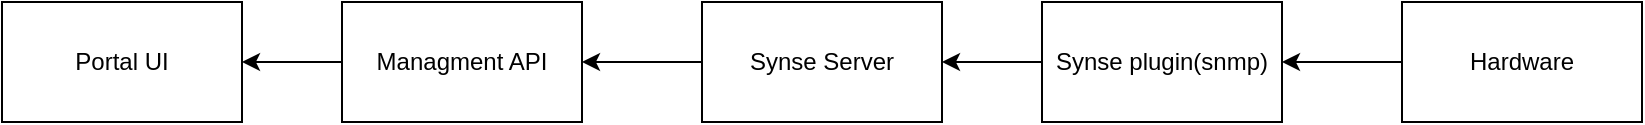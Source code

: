 <mxfile version="20.0.3" type="github" pages="2">
  <diagram id="1RxbeGeylmb_Sk9DzVwG" name="Page-1">
    <mxGraphModel dx="1298" dy="802" grid="1" gridSize="10" guides="1" tooltips="1" connect="1" arrows="1" fold="1" page="1" pageScale="1" pageWidth="850" pageHeight="1100" math="0" shadow="0">
      <root>
        <mxCell id="0" />
        <mxCell id="1" parent="0" />
        <mxCell id="3aPtXWCxgc5EuKdOv9uP-1" value="Portal UI" style="rounded=0;whiteSpace=wrap;html=1;" vertex="1" parent="1">
          <mxGeometry x="10" y="170" width="120" height="60" as="geometry" />
        </mxCell>
        <mxCell id="3aPtXWCxgc5EuKdOv9uP-2" value="" style="edgeStyle=orthogonalEdgeStyle;rounded=0;orthogonalLoop=1;jettySize=auto;html=1;" edge="1" parent="1" source="3aPtXWCxgc5EuKdOv9uP-3" target="3aPtXWCxgc5EuKdOv9uP-1">
          <mxGeometry relative="1" as="geometry" />
        </mxCell>
        <mxCell id="3aPtXWCxgc5EuKdOv9uP-3" value="Managment API" style="rounded=0;whiteSpace=wrap;html=1;" vertex="1" parent="1">
          <mxGeometry x="180" y="170" width="120" height="60" as="geometry" />
        </mxCell>
        <mxCell id="3aPtXWCxgc5EuKdOv9uP-4" value="" style="edgeStyle=orthogonalEdgeStyle;rounded=0;orthogonalLoop=1;jettySize=auto;html=1;" edge="1" parent="1" source="3aPtXWCxgc5EuKdOv9uP-5" target="3aPtXWCxgc5EuKdOv9uP-3">
          <mxGeometry relative="1" as="geometry" />
        </mxCell>
        <mxCell id="3aPtXWCxgc5EuKdOv9uP-5" value="Synse Server" style="rounded=0;whiteSpace=wrap;html=1;" vertex="1" parent="1">
          <mxGeometry x="360" y="170" width="120" height="60" as="geometry" />
        </mxCell>
        <mxCell id="3aPtXWCxgc5EuKdOv9uP-6" value="" style="edgeStyle=orthogonalEdgeStyle;rounded=0;orthogonalLoop=1;jettySize=auto;html=1;" edge="1" parent="1" source="3aPtXWCxgc5EuKdOv9uP-7" target="3aPtXWCxgc5EuKdOv9uP-5">
          <mxGeometry relative="1" as="geometry" />
        </mxCell>
        <mxCell id="3aPtXWCxgc5EuKdOv9uP-7" value="Synse plugin(snmp)" style="rounded=0;whiteSpace=wrap;html=1;" vertex="1" parent="1">
          <mxGeometry x="530" y="170" width="120" height="60" as="geometry" />
        </mxCell>
        <mxCell id="3aPtXWCxgc5EuKdOv9uP-8" value="" style="edgeStyle=orthogonalEdgeStyle;rounded=0;orthogonalLoop=1;jettySize=auto;html=1;" edge="1" parent="1" source="3aPtXWCxgc5EuKdOv9uP-9" target="3aPtXWCxgc5EuKdOv9uP-7">
          <mxGeometry relative="1" as="geometry" />
        </mxCell>
        <mxCell id="3aPtXWCxgc5EuKdOv9uP-9" value="Hardware" style="rounded=0;whiteSpace=wrap;html=1;" vertex="1" parent="1">
          <mxGeometry x="710" y="170" width="120" height="60" as="geometry" />
        </mxCell>
      </root>
    </mxGraphModel>
  </diagram>
  <diagram id="Mwdj6r_NZ2qyA1FYuE4o" name="Page-2">
    <mxGraphModel dx="1298" dy="802" grid="1" gridSize="10" guides="1" tooltips="1" connect="1" arrows="1" fold="1" page="1" pageScale="1" pageWidth="850" pageHeight="1100" math="0" shadow="0">
      <root>
        <mxCell id="0" />
        <mxCell id="1" parent="0" />
        <mxCell id="JWDo0IMA3wYGbSsYpGFA-1" value="Synse Server" style="shape=umlLifeline;perimeter=lifelinePerimeter;whiteSpace=wrap;html=1;container=1;collapsible=0;recursiveResize=0;outlineConnect=0;rounded=1;shadow=0;comic=0;labelBackgroundColor=none;strokeWidth=1;fontFamily=Verdana;fontSize=12;align=center;" vertex="1" parent="1">
          <mxGeometry x="400" y="80" width="100" height="580" as="geometry" />
        </mxCell>
        <mxCell id="JWDo0IMA3wYGbSsYpGFA-2" value="" style="html=1;points=[];perimeter=orthogonalPerimeter;rounded=0;shadow=0;comic=0;labelBackgroundColor=none;strokeWidth=1;fontFamily=Verdana;fontSize=12;align=center;" vertex="1" parent="JWDo0IMA3wYGbSsYpGFA-1">
          <mxGeometry x="45" y="120" width="10" height="420" as="geometry" />
        </mxCell>
        <mxCell id="JWDo0IMA3wYGbSsYpGFA-3" value="Plugin Manager" style="shape=umlLifeline;perimeter=lifelinePerimeter;whiteSpace=wrap;html=1;container=1;collapsible=0;recursiveResize=0;outlineConnect=0;rounded=1;shadow=0;comic=0;labelBackgroundColor=none;strokeWidth=1;fontFamily=Verdana;fontSize=12;align=center;" vertex="1" parent="1">
          <mxGeometry x="540" y="80" width="100" height="580" as="geometry" />
        </mxCell>
        <mxCell id="JWDo0IMA3wYGbSsYpGFA-4" value="pull new asset instance&lt;br&gt;information" style="html=1;verticalAlign=bottom;endArrow=block;labelBackgroundColor=none;fontFamily=Verdana;fontSize=12;" edge="1" parent="JWDo0IMA3wYGbSsYpGFA-3">
          <mxGeometry relative="1" as="geometry">
            <mxPoint x="60" y="160" as="sourcePoint" />
            <mxPoint x="185" y="160" as="targetPoint" />
          </mxGeometry>
        </mxCell>
        <mxCell id="JWDo0IMA3wYGbSsYpGFA-5" value="return" style="html=1;verticalAlign=bottom;endArrow=open;dashed=1;endSize=8;labelBackgroundColor=none;fontFamily=Verdana;fontSize=12;" edge="1" parent="JWDo0IMA3wYGbSsYpGFA-3">
          <mxGeometry relative="1" as="geometry">
            <mxPoint x="55" y="500" as="targetPoint" />
            <mxPoint x="175" y="500" as="sourcePoint" />
          </mxGeometry>
        </mxCell>
        <mxCell id="JWDo0IMA3wYGbSsYpGFA-6" value="Plugin Delegate" style="shape=umlLifeline;perimeter=lifelinePerimeter;whiteSpace=wrap;html=1;container=1;collapsible=0;recursiveResize=0;outlineConnect=0;rounded=1;shadow=0;comic=0;labelBackgroundColor=none;strokeWidth=1;fontFamily=Verdana;fontSize=12;align=center;" vertex="1" parent="1">
          <mxGeometry x="790" y="80" width="100" height="580" as="geometry" />
        </mxCell>
        <mxCell id="JWDo0IMA3wYGbSsYpGFA-7" value="" style="html=1;points=[];perimeter=orthogonalPerimeter;rounded=0;shadow=0;comic=0;labelBackgroundColor=none;strokeWidth=1;fontFamily=Verdana;fontSize=12;align=center;" vertex="1" parent="JWDo0IMA3wYGbSsYpGFA-6">
          <mxGeometry x="45" y="360" width="10" height="60" as="geometry" />
        </mxCell>
        <mxCell id="JWDo0IMA3wYGbSsYpGFA-8" value="return" style="html=1;verticalAlign=bottom;endArrow=open;dashed=1;endSize=8;labelBackgroundColor=none;fontFamily=Verdana;fontSize=12;" edge="1" parent="JWDo0IMA3wYGbSsYpGFA-6">
          <mxGeometry relative="1" as="geometry">
            <mxPoint x="60" y="400" as="targetPoint" />
            <mxPoint x="180" y="400" as="sourcePoint" />
          </mxGeometry>
        </mxCell>
        <mxCell id="JWDo0IMA3wYGbSsYpGFA-9" value="Data Accessor" style="shape=umlLifeline;perimeter=lifelinePerimeter;whiteSpace=wrap;html=1;container=1;collapsible=0;recursiveResize=0;outlineConnect=0;rounded=1;shadow=0;comic=0;labelBackgroundColor=none;strokeWidth=1;fontFamily=Verdana;fontSize=12;align=center;" vertex="1" parent="1">
          <mxGeometry x="680" y="80" width="100" height="580" as="geometry" />
        </mxCell>
        <mxCell id="JWDo0IMA3wYGbSsYpGFA-10" value="" style="html=1;points=[];perimeter=orthogonalPerimeter;rounded=0;shadow=0;comic=0;labelBackgroundColor=none;strokeWidth=1;fontFamily=Verdana;fontSize=12;align=center;" vertex="1" parent="JWDo0IMA3wYGbSsYpGFA-9">
          <mxGeometry x="45" y="140" width="10" height="60" as="geometry" />
        </mxCell>
        <mxCell id="JWDo0IMA3wYGbSsYpGFA-11" value="" style="html=1;points=[];perimeter=orthogonalPerimeter;rounded=0;shadow=0;comic=0;labelBackgroundColor=none;strokeWidth=1;fontFamily=Verdana;fontSize=12;align=center;" vertex="1" parent="JWDo0IMA3wYGbSsYpGFA-9">
          <mxGeometry x="45" y="450" width="10" height="80" as="geometry" />
        </mxCell>
        <mxCell id="JWDo0IMA3wYGbSsYpGFA-12" value="push config to plugins" style="html=1;verticalAlign=bottom;endArrow=block;labelBackgroundColor=none;fontFamily=Verdana;fontSize=12;exitX=1.1;exitY=0.853;exitDx=0;exitDy=0;exitPerimeter=0;" edge="1" parent="JWDo0IMA3wYGbSsYpGFA-9">
          <mxGeometry relative="1" as="geometry">
            <mxPoint x="-80" y="370.0" as="sourcePoint" />
            <mxPoint x="150" y="370" as="targetPoint" />
          </mxGeometry>
        </mxCell>
        <mxCell id="JWDo0IMA3wYGbSsYpGFA-13" value="" style="html=1;points=[];perimeter=orthogonalPerimeter;rounded=0;shadow=0;comic=0;labelBackgroundColor=none;strokeWidth=1;fontFamily=Verdana;fontSize=12;align=center;" vertex="1" parent="1">
          <mxGeometry x="585" y="220" width="10" height="390" as="geometry" />
        </mxCell>
        <mxCell id="JWDo0IMA3wYGbSsYpGFA-14" value="refresh config&lt;br&gt;periodically" style="html=1;verticalAlign=bottom;endArrow=block;labelBackgroundColor=none;fontFamily=Verdana;fontSize=12;edgeStyle=elbowEdgeStyle;elbow=vertical;" edge="1" parent="1" source="JWDo0IMA3wYGbSsYpGFA-2" target="JWDo0IMA3wYGbSsYpGFA-13">
          <mxGeometry relative="1" as="geometry">
            <mxPoint x="510" y="220" as="sourcePoint" />
            <Array as="points">
              <mxPoint x="460" y="220" />
            </Array>
          </mxGeometry>
        </mxCell>
        <mxCell id="JWDo0IMA3wYGbSsYpGFA-15" value="mark records as &lt;br&gt;processed&amp;nbsp;" style="html=1;verticalAlign=bottom;endArrow=block;labelBackgroundColor=none;fontFamily=Verdana;fontSize=12;exitX=1.1;exitY=0.853;exitDx=0;exitDy=0;exitPerimeter=0;" edge="1" parent="1" source="JWDo0IMA3wYGbSsYpGFA-13">
          <mxGeometry relative="1" as="geometry">
            <mxPoint x="595" y="590" as="sourcePoint" />
            <mxPoint x="720" y="553" as="targetPoint" />
          </mxGeometry>
        </mxCell>
        <mxCell id="JWDo0IMA3wYGbSsYpGFA-16" value="return" style="html=1;verticalAlign=bottom;endArrow=open;dashed=1;endSize=8;labelBackgroundColor=none;fontFamily=Verdana;fontSize=12;edgeStyle=elbowEdgeStyle;elbow=vertical;" edge="1" parent="1">
          <mxGeometry relative="1" as="geometry">
            <mxPoint x="460" y="600" as="targetPoint" />
            <Array as="points">
              <mxPoint x="570" y="600" />
            </Array>
            <mxPoint x="580" y="600" as="sourcePoint" />
          </mxGeometry>
        </mxCell>
        <mxCell id="JWDo0IMA3wYGbSsYpGFA-17" value="Existing code need to be changed" style="shape=note;whiteSpace=wrap;html=1;size=14;verticalAlign=top;align=left;spacingTop=-6;rounded=0;shadow=0;comic=0;labelBackgroundColor=none;strokeWidth=1;fontFamily=Verdana;fontSize=12" vertex="1" parent="1">
          <mxGeometry x="400" y="20" width="100" height="45" as="geometry" />
        </mxCell>
        <mxCell id="JWDo0IMA3wYGbSsYpGFA-18" value="new code to be created" style="shape=note;whiteSpace=wrap;html=1;size=14;verticalAlign=top;align=left;spacingTop=-6;rounded=0;shadow=0;comic=0;labelBackgroundColor=none;strokeWidth=1;fontFamily=Verdana;fontSize=12" vertex="1" parent="1">
          <mxGeometry x="540" y="30" width="100" height="35" as="geometry" />
        </mxCell>
        <mxCell id="JWDo0IMA3wYGbSsYpGFA-19" value="Plugin delegate for each protocol" style="shape=note;whiteSpace=wrap;html=1;size=14;verticalAlign=top;align=left;spacingTop=-6;rounded=0;shadow=0;comic=0;labelBackgroundColor=none;strokeWidth=1;fontFamily=Verdana;fontSize=12" vertex="1" parent="1">
          <mxGeometry x="790" y="30" width="110" height="35" as="geometry" />
        </mxCell>
        <mxCell id="JWDo0IMA3wYGbSsYpGFA-20" value="Postgres DB accessor code" style="shape=note;whiteSpace=wrap;html=1;size=14;verticalAlign=top;align=left;spacingTop=-6;rounded=0;shadow=0;comic=0;labelBackgroundColor=none;strokeWidth=1;fontFamily=Verdana;fontSize=12" vertex="1" parent="1">
          <mxGeometry x="680" y="30" width="100" height="35" as="geometry" />
        </mxCell>
        <mxCell id="JWDo0IMA3wYGbSsYpGFA-21" value="Synse Plugin" style="shape=umlLifeline;perimeter=lifelinePerimeter;whiteSpace=wrap;html=1;container=1;collapsible=0;recursiveResize=0;outlineConnect=0;rounded=1;shadow=0;comic=0;labelBackgroundColor=none;strokeWidth=1;fontFamily=Verdana;fontSize=12;align=center;" vertex="1" parent="1">
          <mxGeometry x="930" y="80" width="100" height="580" as="geometry" />
        </mxCell>
        <mxCell id="JWDo0IMA3wYGbSsYpGFA-22" value="" style="html=1;points=[];perimeter=orthogonalPerimeter;rounded=0;shadow=0;comic=0;labelBackgroundColor=none;strokeWidth=1;fontFamily=Verdana;fontSize=12;align=center;" vertex="1" parent="JWDo0IMA3wYGbSsYpGFA-21">
          <mxGeometry x="45" y="370" width="10" height="40" as="geometry" />
        </mxCell>
        <mxCell id="JWDo0IMA3wYGbSsYpGFA-23" value="Synse framework" style="shape=note;whiteSpace=wrap;html=1;size=14;verticalAlign=top;align=left;spacingTop=-6;rounded=0;shadow=0;comic=0;labelBackgroundColor=none;strokeWidth=1;fontFamily=Verdana;fontSize=12" vertex="1" parent="1">
          <mxGeometry x="930" y="30" width="100" height="35" as="geometry" />
        </mxCell>
        <mxCell id="JWDo0IMA3wYGbSsYpGFA-24" value="delete old config&amp;nbsp;" style="html=1;verticalAlign=bottom;endArrow=block;labelBackgroundColor=none;fontFamily=Verdana;fontSize=12;elbow=vertical;edgeStyle=orthogonalEdgeStyle;curved=1;exitX=1.066;exitY=0.713;exitPerimeter=0;" edge="1" parent="1">
          <mxGeometry relative="1" as="geometry">
            <mxPoint x="605.66" y="310.01" as="sourcePoint" />
            <mxPoint x="600" y="349.1" as="targetPoint" />
            <Array as="points">
              <mxPoint x="655" y="310.1" />
              <mxPoint x="655" y="349.1" />
            </Array>
          </mxGeometry>
        </mxCell>
        <mxCell id="JWDo0IMA3wYGbSsYpGFA-25" value="update&lt;br&gt;metrics config for&lt;br&gt;reading" style="html=1;verticalAlign=bottom;endArrow=block;labelBackgroundColor=none;fontFamily=Verdana;fontSize=12;elbow=vertical;edgeStyle=orthogonalEdgeStyle;curved=1;exitX=1.066;exitY=0.713;exitPerimeter=0;" edge="1" parent="1">
          <mxGeometry relative="1" as="geometry">
            <mxPoint x="605.66" y="386.01" as="sourcePoint" />
            <mxPoint x="600" y="425.1" as="targetPoint" />
            <Array as="points">
              <mxPoint x="655" y="386" />
              <mxPoint x="655" y="425" />
            </Array>
          </mxGeometry>
        </mxCell>
        <mxCell id="JWDo0IMA3wYGbSsYpGFA-26" value="update the plugin&lt;br&gt;based on protocol" style="html=1;verticalAlign=bottom;endArrow=block;labelBackgroundColor=none;fontFamily=Verdana;fontSize=12;exitX=1.1;exitY=0.853;exitDx=0;exitDy=0;exitPerimeter=0;" edge="1" parent="1">
          <mxGeometry relative="1" as="geometry">
            <mxPoint x="845" y="460" as="sourcePoint" />
            <mxPoint x="970" y="460" as="targetPoint" />
          </mxGeometry>
        </mxCell>
        <mxCell id="JWDo0IMA3wYGbSsYpGFA-27" value="return" style="html=1;verticalAlign=bottom;endArrow=open;dashed=1;endSize=8;labelBackgroundColor=none;fontFamily=Verdana;fontSize=12;exitX=-0.1;exitY=0.792;exitDx=0;exitDy=0;exitPerimeter=0;" edge="1" parent="1" source="JWDo0IMA3wYGbSsYpGFA-7">
          <mxGeometry relative="1" as="geometry">
            <mxPoint x="600" y="488" as="targetPoint" />
            <mxPoint x="725" y="480" as="sourcePoint" />
          </mxGeometry>
        </mxCell>
      </root>
    </mxGraphModel>
  </diagram>
</mxfile>
